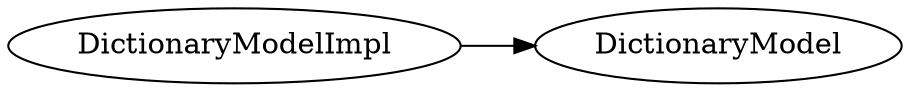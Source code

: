 
    digraph "graph14"
    {
        rankdir = "LR";
        size = "8,20";
        ratio = compress;
    "DictionaryModelImpl"->"DictionaryModel";

    }
    